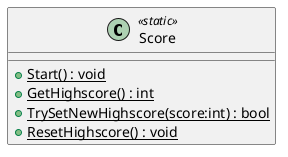 @startuml
class Score <<static>> {
    + {static} Start() : void
    + {static} GetHighscore() : int
    + {static} TrySetNewHighscore(score:int) : bool
    + {static} ResetHighscore() : void
}
@enduml
